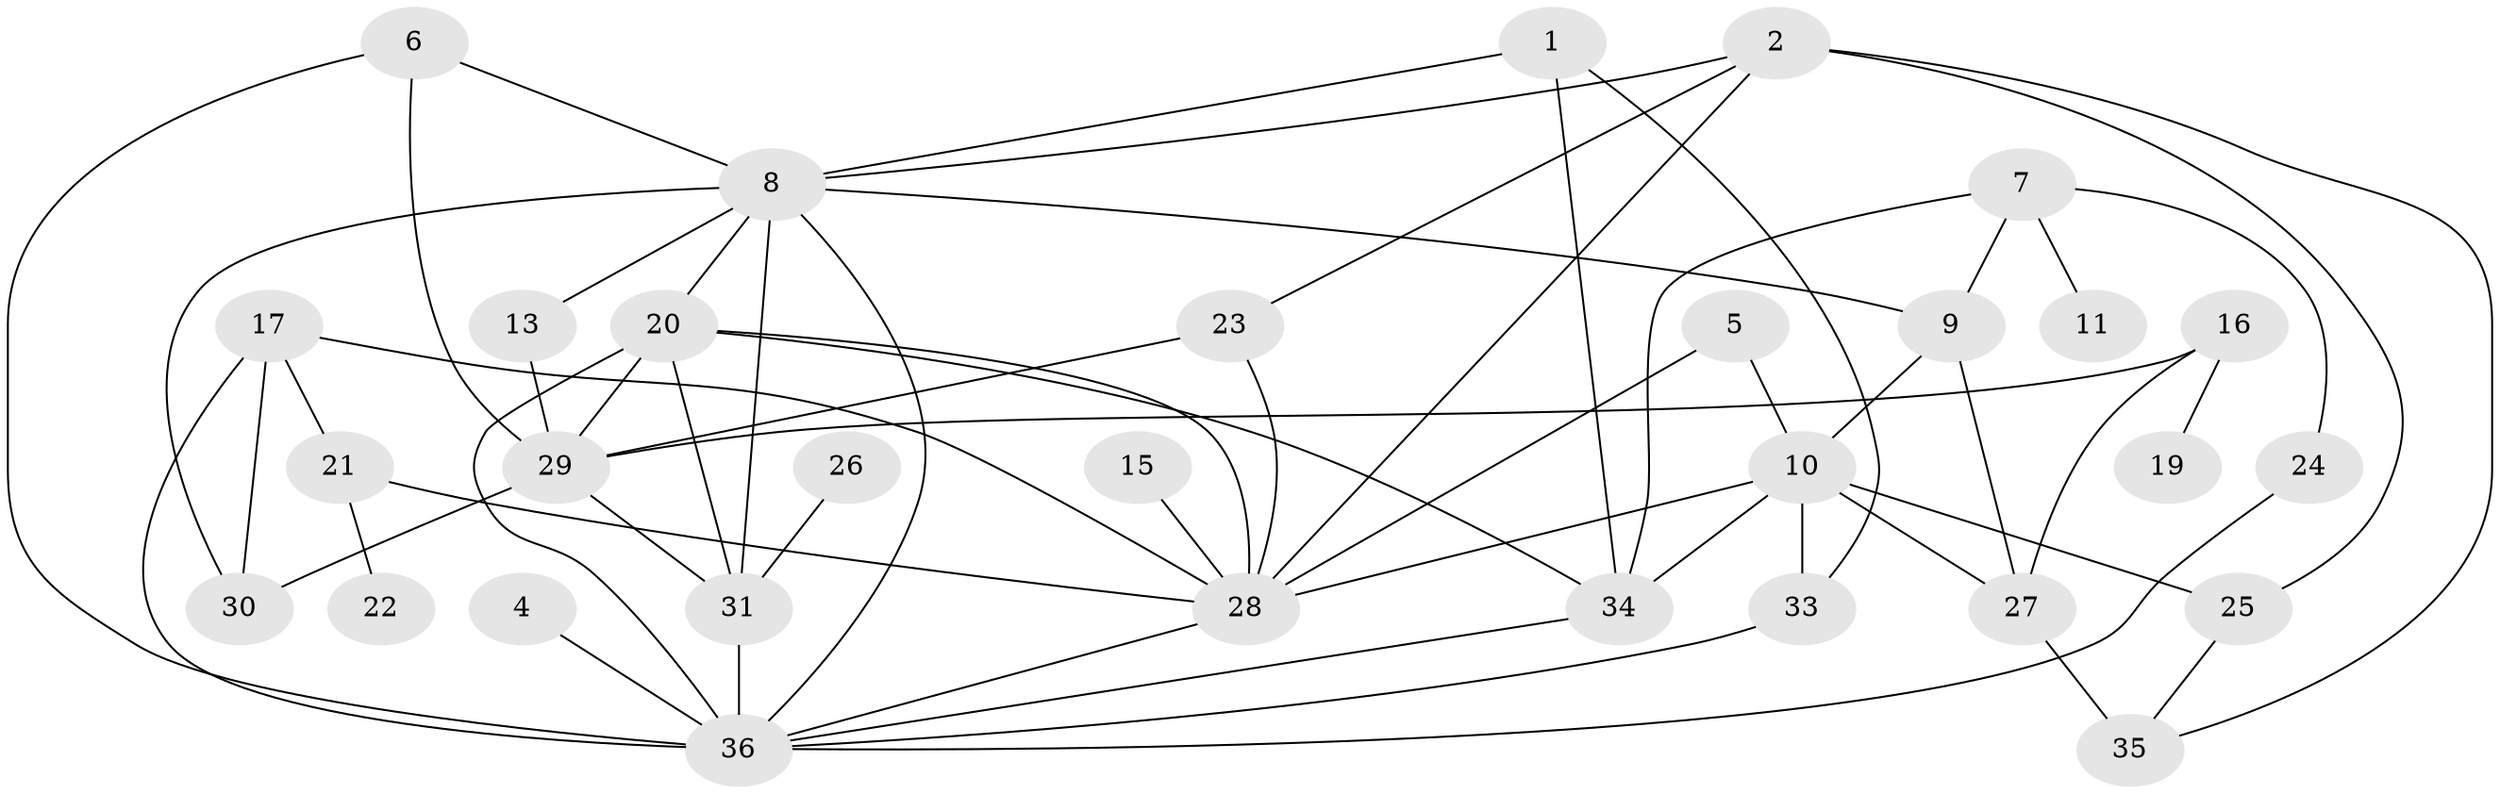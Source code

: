 // original degree distribution, {3: 0.20833333333333334, 2: 0.19444444444444445, 5: 0.08333333333333333, 4: 0.19444444444444445, 7: 0.013888888888888888, 0: 0.06944444444444445, 1: 0.19444444444444445, 6: 0.027777777777777776, 8: 0.013888888888888888}
// Generated by graph-tools (version 1.1) at 2025/49/03/09/25 03:49:05]
// undirected, 31 vertices, 59 edges
graph export_dot {
graph [start="1"]
  node [color=gray90,style=filled];
  1;
  2;
  4;
  5;
  6;
  7;
  8;
  9;
  10;
  11;
  13;
  15;
  16;
  17;
  19;
  20;
  21;
  22;
  23;
  24;
  25;
  26;
  27;
  28;
  29;
  30;
  31;
  33;
  34;
  35;
  36;
  1 -- 8 [weight=1.0];
  1 -- 33 [weight=1.0];
  1 -- 34 [weight=1.0];
  2 -- 8 [weight=1.0];
  2 -- 23 [weight=1.0];
  2 -- 25 [weight=1.0];
  2 -- 28 [weight=1.0];
  2 -- 35 [weight=1.0];
  4 -- 36 [weight=1.0];
  5 -- 10 [weight=1.0];
  5 -- 28 [weight=1.0];
  6 -- 8 [weight=1.0];
  6 -- 29 [weight=1.0];
  6 -- 36 [weight=1.0];
  7 -- 9 [weight=1.0];
  7 -- 11 [weight=1.0];
  7 -- 24 [weight=1.0];
  7 -- 34 [weight=1.0];
  8 -- 9 [weight=1.0];
  8 -- 13 [weight=1.0];
  8 -- 20 [weight=1.0];
  8 -- 30 [weight=1.0];
  8 -- 31 [weight=1.0];
  8 -- 36 [weight=1.0];
  9 -- 10 [weight=1.0];
  9 -- 27 [weight=1.0];
  10 -- 25 [weight=1.0];
  10 -- 27 [weight=1.0];
  10 -- 28 [weight=1.0];
  10 -- 33 [weight=1.0];
  10 -- 34 [weight=1.0];
  13 -- 29 [weight=1.0];
  15 -- 28 [weight=1.0];
  16 -- 19 [weight=1.0];
  16 -- 27 [weight=1.0];
  16 -- 29 [weight=1.0];
  17 -- 21 [weight=1.0];
  17 -- 28 [weight=1.0];
  17 -- 30 [weight=1.0];
  17 -- 36 [weight=1.0];
  20 -- 28 [weight=1.0];
  20 -- 29 [weight=1.0];
  20 -- 31 [weight=1.0];
  20 -- 34 [weight=1.0];
  20 -- 36 [weight=1.0];
  21 -- 22 [weight=1.0];
  21 -- 28 [weight=1.0];
  23 -- 28 [weight=1.0];
  23 -- 29 [weight=2.0];
  24 -- 36 [weight=1.0];
  25 -- 35 [weight=1.0];
  26 -- 31 [weight=1.0];
  27 -- 35 [weight=2.0];
  28 -- 36 [weight=1.0];
  29 -- 30 [weight=1.0];
  29 -- 31 [weight=2.0];
  31 -- 36 [weight=2.0];
  33 -- 36 [weight=1.0];
  34 -- 36 [weight=1.0];
}
